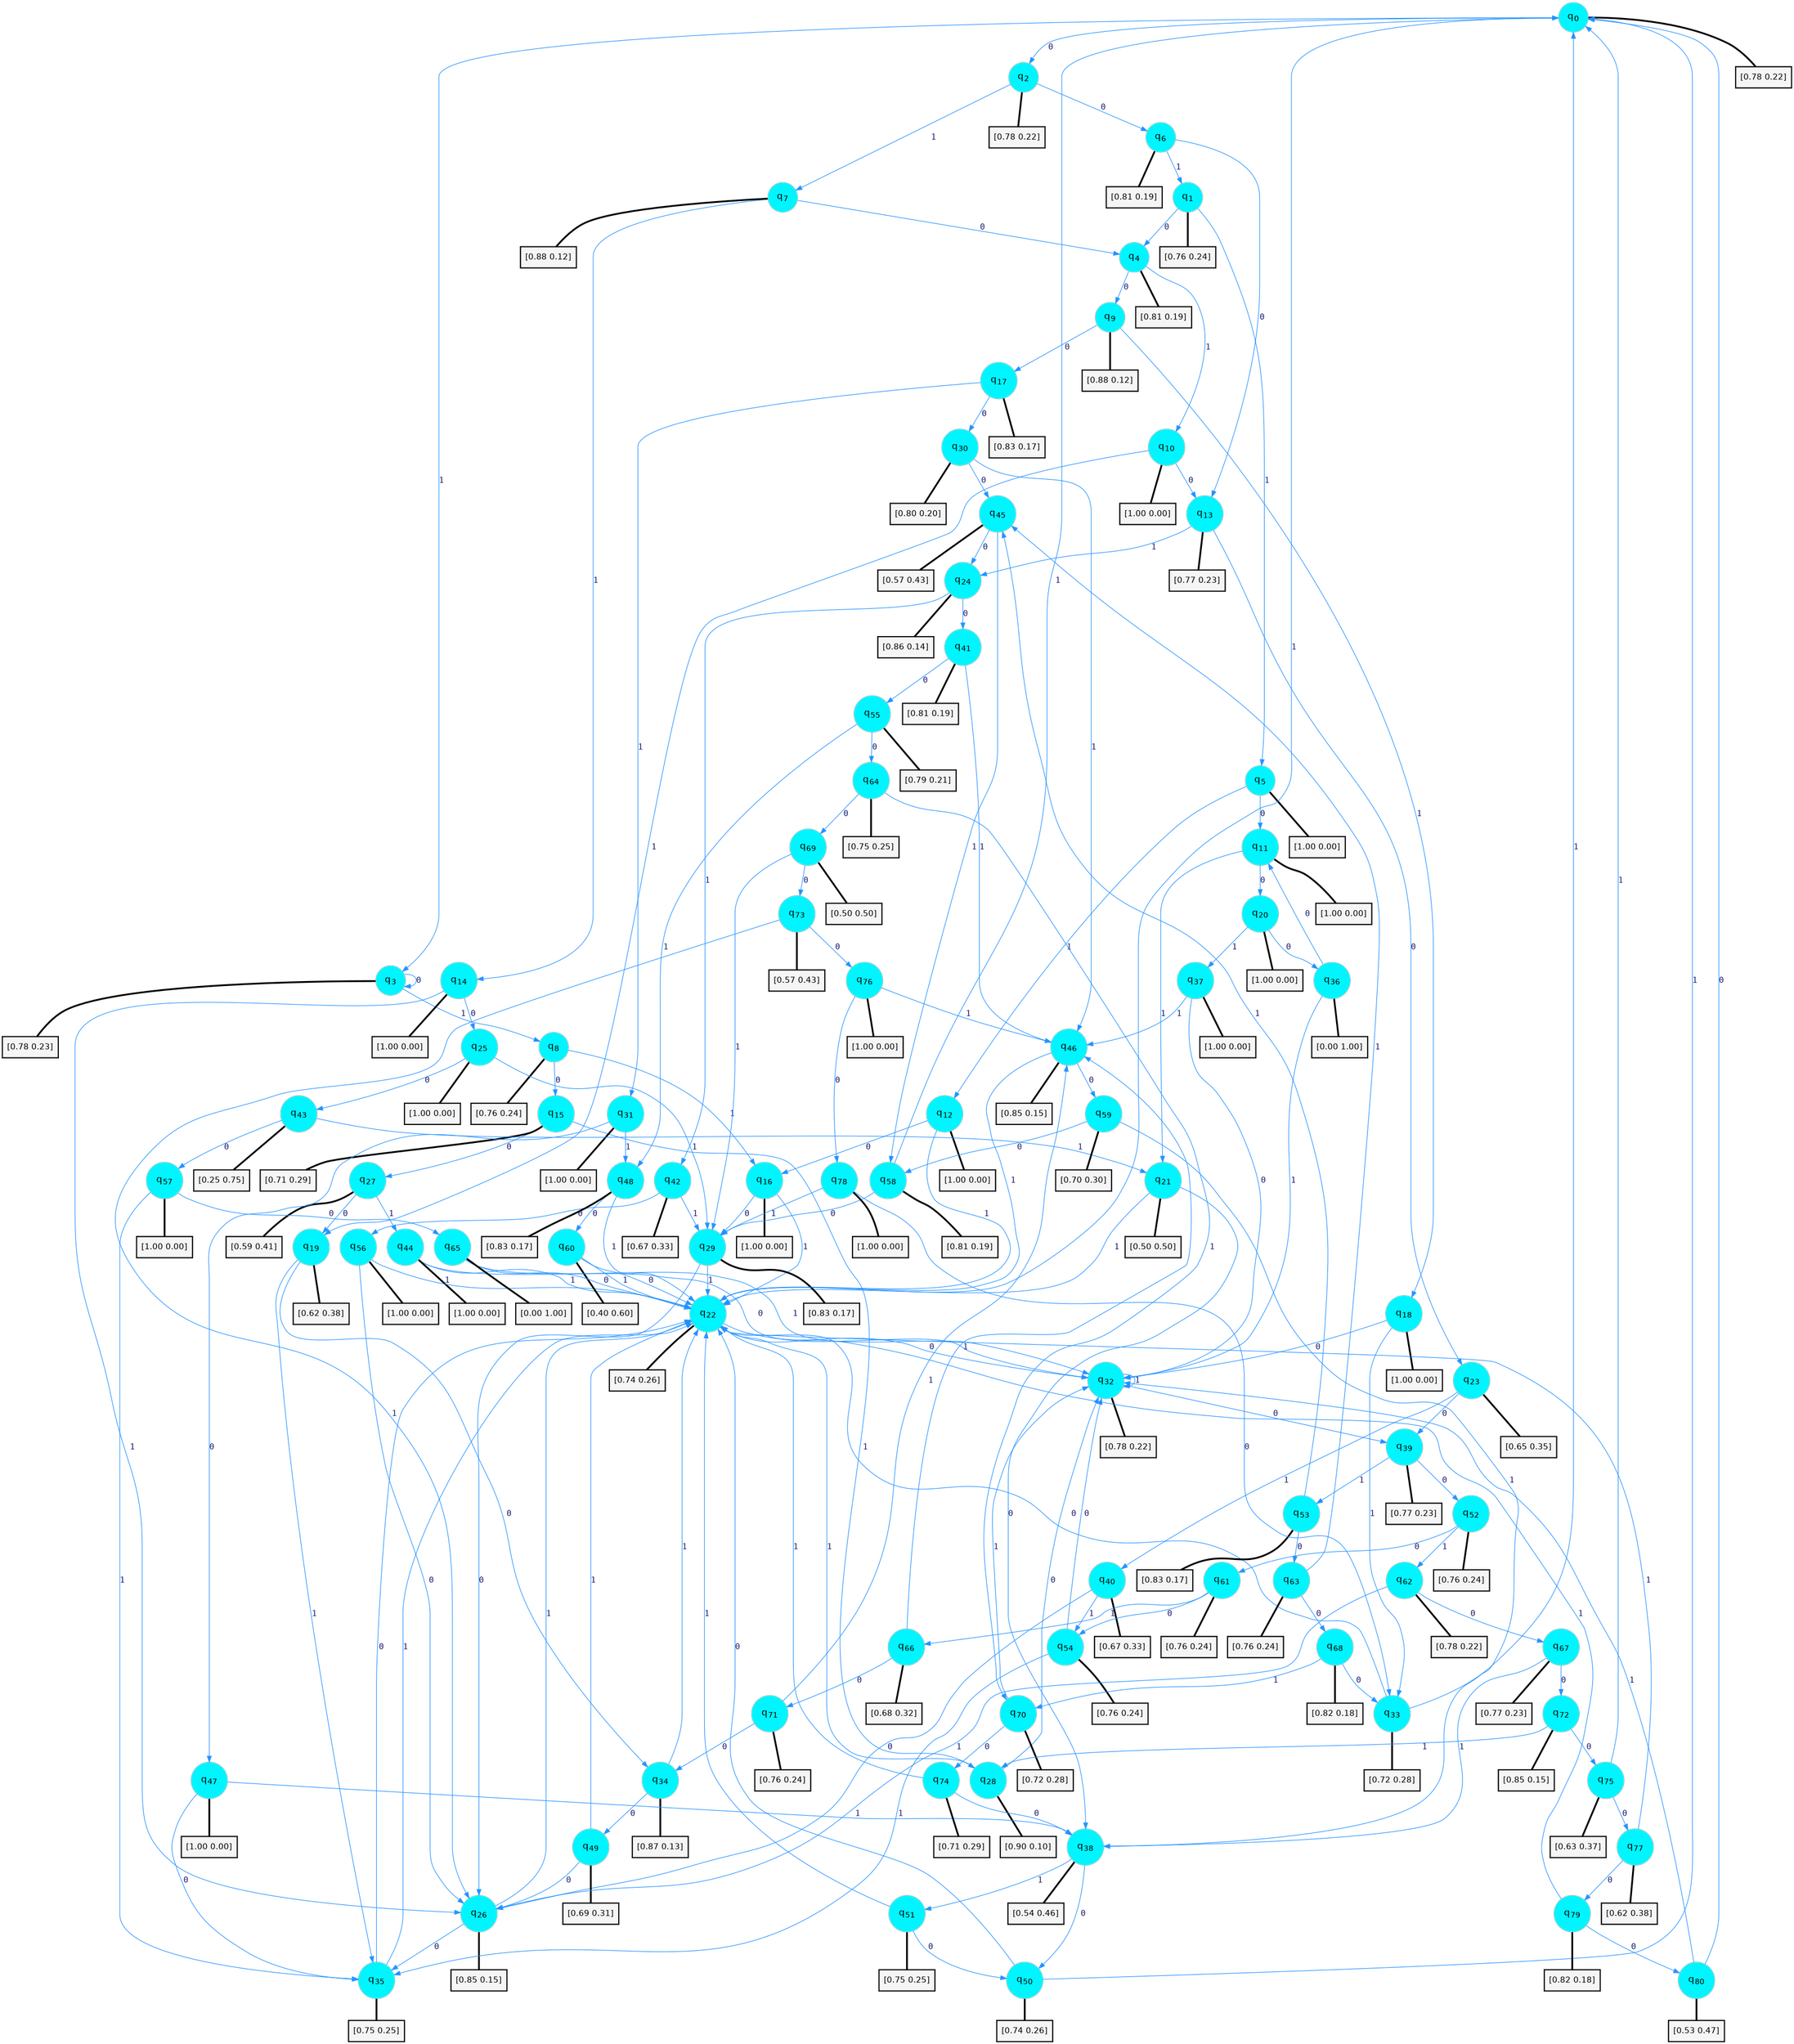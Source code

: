digraph G {
graph [
bgcolor=transparent, dpi=300, rankdir=TD, size="40,25"];
node [
color=gray, fillcolor=turquoise1, fontcolor=black, fontname=Helvetica, fontsize=16, fontweight=bold, shape=circle, style=filled];
edge [
arrowsize=1, color=dodgerblue1, fontcolor=midnightblue, fontname=courier, fontweight=bold, penwidth=1, style=solid, weight=20];
0[label=<q<SUB>0</SUB>>];
1[label=<q<SUB>1</SUB>>];
2[label=<q<SUB>2</SUB>>];
3[label=<q<SUB>3</SUB>>];
4[label=<q<SUB>4</SUB>>];
5[label=<q<SUB>5</SUB>>];
6[label=<q<SUB>6</SUB>>];
7[label=<q<SUB>7</SUB>>];
8[label=<q<SUB>8</SUB>>];
9[label=<q<SUB>9</SUB>>];
10[label=<q<SUB>10</SUB>>];
11[label=<q<SUB>11</SUB>>];
12[label=<q<SUB>12</SUB>>];
13[label=<q<SUB>13</SUB>>];
14[label=<q<SUB>14</SUB>>];
15[label=<q<SUB>15</SUB>>];
16[label=<q<SUB>16</SUB>>];
17[label=<q<SUB>17</SUB>>];
18[label=<q<SUB>18</SUB>>];
19[label=<q<SUB>19</SUB>>];
20[label=<q<SUB>20</SUB>>];
21[label=<q<SUB>21</SUB>>];
22[label=<q<SUB>22</SUB>>];
23[label=<q<SUB>23</SUB>>];
24[label=<q<SUB>24</SUB>>];
25[label=<q<SUB>25</SUB>>];
26[label=<q<SUB>26</SUB>>];
27[label=<q<SUB>27</SUB>>];
28[label=<q<SUB>28</SUB>>];
29[label=<q<SUB>29</SUB>>];
30[label=<q<SUB>30</SUB>>];
31[label=<q<SUB>31</SUB>>];
32[label=<q<SUB>32</SUB>>];
33[label=<q<SUB>33</SUB>>];
34[label=<q<SUB>34</SUB>>];
35[label=<q<SUB>35</SUB>>];
36[label=<q<SUB>36</SUB>>];
37[label=<q<SUB>37</SUB>>];
38[label=<q<SUB>38</SUB>>];
39[label=<q<SUB>39</SUB>>];
40[label=<q<SUB>40</SUB>>];
41[label=<q<SUB>41</SUB>>];
42[label=<q<SUB>42</SUB>>];
43[label=<q<SUB>43</SUB>>];
44[label=<q<SUB>44</SUB>>];
45[label=<q<SUB>45</SUB>>];
46[label=<q<SUB>46</SUB>>];
47[label=<q<SUB>47</SUB>>];
48[label=<q<SUB>48</SUB>>];
49[label=<q<SUB>49</SUB>>];
50[label=<q<SUB>50</SUB>>];
51[label=<q<SUB>51</SUB>>];
52[label=<q<SUB>52</SUB>>];
53[label=<q<SUB>53</SUB>>];
54[label=<q<SUB>54</SUB>>];
55[label=<q<SUB>55</SUB>>];
56[label=<q<SUB>56</SUB>>];
57[label=<q<SUB>57</SUB>>];
58[label=<q<SUB>58</SUB>>];
59[label=<q<SUB>59</SUB>>];
60[label=<q<SUB>60</SUB>>];
61[label=<q<SUB>61</SUB>>];
62[label=<q<SUB>62</SUB>>];
63[label=<q<SUB>63</SUB>>];
64[label=<q<SUB>64</SUB>>];
65[label=<q<SUB>65</SUB>>];
66[label=<q<SUB>66</SUB>>];
67[label=<q<SUB>67</SUB>>];
68[label=<q<SUB>68</SUB>>];
69[label=<q<SUB>69</SUB>>];
70[label=<q<SUB>70</SUB>>];
71[label=<q<SUB>71</SUB>>];
72[label=<q<SUB>72</SUB>>];
73[label=<q<SUB>73</SUB>>];
74[label=<q<SUB>74</SUB>>];
75[label=<q<SUB>75</SUB>>];
76[label=<q<SUB>76</SUB>>];
77[label=<q<SUB>77</SUB>>];
78[label=<q<SUB>78</SUB>>];
79[label=<q<SUB>79</SUB>>];
80[label=<q<SUB>80</SUB>>];
81[label="[0.78 0.22]", shape=box,fontcolor=black, fontname=Helvetica, fontsize=14, penwidth=2, fillcolor=whitesmoke,color=black];
82[label="[0.76 0.24]", shape=box,fontcolor=black, fontname=Helvetica, fontsize=14, penwidth=2, fillcolor=whitesmoke,color=black];
83[label="[0.78 0.22]", shape=box,fontcolor=black, fontname=Helvetica, fontsize=14, penwidth=2, fillcolor=whitesmoke,color=black];
84[label="[0.78 0.23]", shape=box,fontcolor=black, fontname=Helvetica, fontsize=14, penwidth=2, fillcolor=whitesmoke,color=black];
85[label="[0.81 0.19]", shape=box,fontcolor=black, fontname=Helvetica, fontsize=14, penwidth=2, fillcolor=whitesmoke,color=black];
86[label="[1.00 0.00]", shape=box,fontcolor=black, fontname=Helvetica, fontsize=14, penwidth=2, fillcolor=whitesmoke,color=black];
87[label="[0.81 0.19]", shape=box,fontcolor=black, fontname=Helvetica, fontsize=14, penwidth=2, fillcolor=whitesmoke,color=black];
88[label="[0.88 0.12]", shape=box,fontcolor=black, fontname=Helvetica, fontsize=14, penwidth=2, fillcolor=whitesmoke,color=black];
89[label="[0.76 0.24]", shape=box,fontcolor=black, fontname=Helvetica, fontsize=14, penwidth=2, fillcolor=whitesmoke,color=black];
90[label="[0.88 0.12]", shape=box,fontcolor=black, fontname=Helvetica, fontsize=14, penwidth=2, fillcolor=whitesmoke,color=black];
91[label="[1.00 0.00]", shape=box,fontcolor=black, fontname=Helvetica, fontsize=14, penwidth=2, fillcolor=whitesmoke,color=black];
92[label="[1.00 0.00]", shape=box,fontcolor=black, fontname=Helvetica, fontsize=14, penwidth=2, fillcolor=whitesmoke,color=black];
93[label="[1.00 0.00]", shape=box,fontcolor=black, fontname=Helvetica, fontsize=14, penwidth=2, fillcolor=whitesmoke,color=black];
94[label="[0.77 0.23]", shape=box,fontcolor=black, fontname=Helvetica, fontsize=14, penwidth=2, fillcolor=whitesmoke,color=black];
95[label="[1.00 0.00]", shape=box,fontcolor=black, fontname=Helvetica, fontsize=14, penwidth=2, fillcolor=whitesmoke,color=black];
96[label="[0.71 0.29]", shape=box,fontcolor=black, fontname=Helvetica, fontsize=14, penwidth=2, fillcolor=whitesmoke,color=black];
97[label="[1.00 0.00]", shape=box,fontcolor=black, fontname=Helvetica, fontsize=14, penwidth=2, fillcolor=whitesmoke,color=black];
98[label="[0.83 0.17]", shape=box,fontcolor=black, fontname=Helvetica, fontsize=14, penwidth=2, fillcolor=whitesmoke,color=black];
99[label="[1.00 0.00]", shape=box,fontcolor=black, fontname=Helvetica, fontsize=14, penwidth=2, fillcolor=whitesmoke,color=black];
100[label="[0.62 0.38]", shape=box,fontcolor=black, fontname=Helvetica, fontsize=14, penwidth=2, fillcolor=whitesmoke,color=black];
101[label="[1.00 0.00]", shape=box,fontcolor=black, fontname=Helvetica, fontsize=14, penwidth=2, fillcolor=whitesmoke,color=black];
102[label="[0.50 0.50]", shape=box,fontcolor=black, fontname=Helvetica, fontsize=14, penwidth=2, fillcolor=whitesmoke,color=black];
103[label="[0.74 0.26]", shape=box,fontcolor=black, fontname=Helvetica, fontsize=14, penwidth=2, fillcolor=whitesmoke,color=black];
104[label="[0.65 0.35]", shape=box,fontcolor=black, fontname=Helvetica, fontsize=14, penwidth=2, fillcolor=whitesmoke,color=black];
105[label="[0.86 0.14]", shape=box,fontcolor=black, fontname=Helvetica, fontsize=14, penwidth=2, fillcolor=whitesmoke,color=black];
106[label="[1.00 0.00]", shape=box,fontcolor=black, fontname=Helvetica, fontsize=14, penwidth=2, fillcolor=whitesmoke,color=black];
107[label="[0.85 0.15]", shape=box,fontcolor=black, fontname=Helvetica, fontsize=14, penwidth=2, fillcolor=whitesmoke,color=black];
108[label="[0.59 0.41]", shape=box,fontcolor=black, fontname=Helvetica, fontsize=14, penwidth=2, fillcolor=whitesmoke,color=black];
109[label="[0.90 0.10]", shape=box,fontcolor=black, fontname=Helvetica, fontsize=14, penwidth=2, fillcolor=whitesmoke,color=black];
110[label="[0.83 0.17]", shape=box,fontcolor=black, fontname=Helvetica, fontsize=14, penwidth=2, fillcolor=whitesmoke,color=black];
111[label="[0.80 0.20]", shape=box,fontcolor=black, fontname=Helvetica, fontsize=14, penwidth=2, fillcolor=whitesmoke,color=black];
112[label="[1.00 0.00]", shape=box,fontcolor=black, fontname=Helvetica, fontsize=14, penwidth=2, fillcolor=whitesmoke,color=black];
113[label="[0.78 0.22]", shape=box,fontcolor=black, fontname=Helvetica, fontsize=14, penwidth=2, fillcolor=whitesmoke,color=black];
114[label="[0.72 0.28]", shape=box,fontcolor=black, fontname=Helvetica, fontsize=14, penwidth=2, fillcolor=whitesmoke,color=black];
115[label="[0.87 0.13]", shape=box,fontcolor=black, fontname=Helvetica, fontsize=14, penwidth=2, fillcolor=whitesmoke,color=black];
116[label="[0.75 0.25]", shape=box,fontcolor=black, fontname=Helvetica, fontsize=14, penwidth=2, fillcolor=whitesmoke,color=black];
117[label="[0.00 1.00]", shape=box,fontcolor=black, fontname=Helvetica, fontsize=14, penwidth=2, fillcolor=whitesmoke,color=black];
118[label="[1.00 0.00]", shape=box,fontcolor=black, fontname=Helvetica, fontsize=14, penwidth=2, fillcolor=whitesmoke,color=black];
119[label="[0.54 0.46]", shape=box,fontcolor=black, fontname=Helvetica, fontsize=14, penwidth=2, fillcolor=whitesmoke,color=black];
120[label="[0.77 0.23]", shape=box,fontcolor=black, fontname=Helvetica, fontsize=14, penwidth=2, fillcolor=whitesmoke,color=black];
121[label="[0.67 0.33]", shape=box,fontcolor=black, fontname=Helvetica, fontsize=14, penwidth=2, fillcolor=whitesmoke,color=black];
122[label="[0.81 0.19]", shape=box,fontcolor=black, fontname=Helvetica, fontsize=14, penwidth=2, fillcolor=whitesmoke,color=black];
123[label="[0.67 0.33]", shape=box,fontcolor=black, fontname=Helvetica, fontsize=14, penwidth=2, fillcolor=whitesmoke,color=black];
124[label="[0.25 0.75]", shape=box,fontcolor=black, fontname=Helvetica, fontsize=14, penwidth=2, fillcolor=whitesmoke,color=black];
125[label="[1.00 0.00]", shape=box,fontcolor=black, fontname=Helvetica, fontsize=14, penwidth=2, fillcolor=whitesmoke,color=black];
126[label="[0.57 0.43]", shape=box,fontcolor=black, fontname=Helvetica, fontsize=14, penwidth=2, fillcolor=whitesmoke,color=black];
127[label="[0.85 0.15]", shape=box,fontcolor=black, fontname=Helvetica, fontsize=14, penwidth=2, fillcolor=whitesmoke,color=black];
128[label="[1.00 0.00]", shape=box,fontcolor=black, fontname=Helvetica, fontsize=14, penwidth=2, fillcolor=whitesmoke,color=black];
129[label="[0.83 0.17]", shape=box,fontcolor=black, fontname=Helvetica, fontsize=14, penwidth=2, fillcolor=whitesmoke,color=black];
130[label="[0.69 0.31]", shape=box,fontcolor=black, fontname=Helvetica, fontsize=14, penwidth=2, fillcolor=whitesmoke,color=black];
131[label="[0.74 0.26]", shape=box,fontcolor=black, fontname=Helvetica, fontsize=14, penwidth=2, fillcolor=whitesmoke,color=black];
132[label="[0.75 0.25]", shape=box,fontcolor=black, fontname=Helvetica, fontsize=14, penwidth=2, fillcolor=whitesmoke,color=black];
133[label="[0.76 0.24]", shape=box,fontcolor=black, fontname=Helvetica, fontsize=14, penwidth=2, fillcolor=whitesmoke,color=black];
134[label="[0.83 0.17]", shape=box,fontcolor=black, fontname=Helvetica, fontsize=14, penwidth=2, fillcolor=whitesmoke,color=black];
135[label="[0.76 0.24]", shape=box,fontcolor=black, fontname=Helvetica, fontsize=14, penwidth=2, fillcolor=whitesmoke,color=black];
136[label="[0.79 0.21]", shape=box,fontcolor=black, fontname=Helvetica, fontsize=14, penwidth=2, fillcolor=whitesmoke,color=black];
137[label="[1.00 0.00]", shape=box,fontcolor=black, fontname=Helvetica, fontsize=14, penwidth=2, fillcolor=whitesmoke,color=black];
138[label="[1.00 0.00]", shape=box,fontcolor=black, fontname=Helvetica, fontsize=14, penwidth=2, fillcolor=whitesmoke,color=black];
139[label="[0.81 0.19]", shape=box,fontcolor=black, fontname=Helvetica, fontsize=14, penwidth=2, fillcolor=whitesmoke,color=black];
140[label="[0.70 0.30]", shape=box,fontcolor=black, fontname=Helvetica, fontsize=14, penwidth=2, fillcolor=whitesmoke,color=black];
141[label="[0.40 0.60]", shape=box,fontcolor=black, fontname=Helvetica, fontsize=14, penwidth=2, fillcolor=whitesmoke,color=black];
142[label="[0.76 0.24]", shape=box,fontcolor=black, fontname=Helvetica, fontsize=14, penwidth=2, fillcolor=whitesmoke,color=black];
143[label="[0.78 0.22]", shape=box,fontcolor=black, fontname=Helvetica, fontsize=14, penwidth=2, fillcolor=whitesmoke,color=black];
144[label="[0.76 0.24]", shape=box,fontcolor=black, fontname=Helvetica, fontsize=14, penwidth=2, fillcolor=whitesmoke,color=black];
145[label="[0.75 0.25]", shape=box,fontcolor=black, fontname=Helvetica, fontsize=14, penwidth=2, fillcolor=whitesmoke,color=black];
146[label="[0.00 1.00]", shape=box,fontcolor=black, fontname=Helvetica, fontsize=14, penwidth=2, fillcolor=whitesmoke,color=black];
147[label="[0.68 0.32]", shape=box,fontcolor=black, fontname=Helvetica, fontsize=14, penwidth=2, fillcolor=whitesmoke,color=black];
148[label="[0.77 0.23]", shape=box,fontcolor=black, fontname=Helvetica, fontsize=14, penwidth=2, fillcolor=whitesmoke,color=black];
149[label="[0.82 0.18]", shape=box,fontcolor=black, fontname=Helvetica, fontsize=14, penwidth=2, fillcolor=whitesmoke,color=black];
150[label="[0.50 0.50]", shape=box,fontcolor=black, fontname=Helvetica, fontsize=14, penwidth=2, fillcolor=whitesmoke,color=black];
151[label="[0.72 0.28]", shape=box,fontcolor=black, fontname=Helvetica, fontsize=14, penwidth=2, fillcolor=whitesmoke,color=black];
152[label="[0.76 0.24]", shape=box,fontcolor=black, fontname=Helvetica, fontsize=14, penwidth=2, fillcolor=whitesmoke,color=black];
153[label="[0.85 0.15]", shape=box,fontcolor=black, fontname=Helvetica, fontsize=14, penwidth=2, fillcolor=whitesmoke,color=black];
154[label="[0.57 0.43]", shape=box,fontcolor=black, fontname=Helvetica, fontsize=14, penwidth=2, fillcolor=whitesmoke,color=black];
155[label="[0.71 0.29]", shape=box,fontcolor=black, fontname=Helvetica, fontsize=14, penwidth=2, fillcolor=whitesmoke,color=black];
156[label="[0.63 0.37]", shape=box,fontcolor=black, fontname=Helvetica, fontsize=14, penwidth=2, fillcolor=whitesmoke,color=black];
157[label="[1.00 0.00]", shape=box,fontcolor=black, fontname=Helvetica, fontsize=14, penwidth=2, fillcolor=whitesmoke,color=black];
158[label="[0.62 0.38]", shape=box,fontcolor=black, fontname=Helvetica, fontsize=14, penwidth=2, fillcolor=whitesmoke,color=black];
159[label="[1.00 0.00]", shape=box,fontcolor=black, fontname=Helvetica, fontsize=14, penwidth=2, fillcolor=whitesmoke,color=black];
160[label="[0.82 0.18]", shape=box,fontcolor=black, fontname=Helvetica, fontsize=14, penwidth=2, fillcolor=whitesmoke,color=black];
161[label="[0.53 0.47]", shape=box,fontcolor=black, fontname=Helvetica, fontsize=14, penwidth=2, fillcolor=whitesmoke,color=black];
0->2 [label=0];
0->3 [label=1];
0->81 [arrowhead=none, penwidth=3,color=black];
1->4 [label=0];
1->5 [label=1];
1->82 [arrowhead=none, penwidth=3,color=black];
2->6 [label=0];
2->7 [label=1];
2->83 [arrowhead=none, penwidth=3,color=black];
3->3 [label=0];
3->8 [label=1];
3->84 [arrowhead=none, penwidth=3,color=black];
4->9 [label=0];
4->10 [label=1];
4->85 [arrowhead=none, penwidth=3,color=black];
5->11 [label=0];
5->12 [label=1];
5->86 [arrowhead=none, penwidth=3,color=black];
6->13 [label=0];
6->1 [label=1];
6->87 [arrowhead=none, penwidth=3,color=black];
7->4 [label=0];
7->14 [label=1];
7->88 [arrowhead=none, penwidth=3,color=black];
8->15 [label=0];
8->16 [label=1];
8->89 [arrowhead=none, penwidth=3,color=black];
9->17 [label=0];
9->18 [label=1];
9->90 [arrowhead=none, penwidth=3,color=black];
10->13 [label=0];
10->19 [label=1];
10->91 [arrowhead=none, penwidth=3,color=black];
11->20 [label=0];
11->21 [label=1];
11->92 [arrowhead=none, penwidth=3,color=black];
12->16 [label=0];
12->22 [label=1];
12->93 [arrowhead=none, penwidth=3,color=black];
13->23 [label=0];
13->24 [label=1];
13->94 [arrowhead=none, penwidth=3,color=black];
14->25 [label=0];
14->26 [label=1];
14->95 [arrowhead=none, penwidth=3,color=black];
15->27 [label=0];
15->28 [label=1];
15->96 [arrowhead=none, penwidth=3,color=black];
16->29 [label=0];
16->22 [label=1];
16->97 [arrowhead=none, penwidth=3,color=black];
17->30 [label=0];
17->31 [label=1];
17->98 [arrowhead=none, penwidth=3,color=black];
18->32 [label=0];
18->33 [label=1];
18->99 [arrowhead=none, penwidth=3,color=black];
19->34 [label=0];
19->35 [label=1];
19->100 [arrowhead=none, penwidth=3,color=black];
20->36 [label=0];
20->37 [label=1];
20->101 [arrowhead=none, penwidth=3,color=black];
21->38 [label=0];
21->22 [label=1];
21->102 [arrowhead=none, penwidth=3,color=black];
22->32 [label=0];
22->0 [label=1];
22->103 [arrowhead=none, penwidth=3,color=black];
23->39 [label=0];
23->40 [label=1];
23->104 [arrowhead=none, penwidth=3,color=black];
24->41 [label=0];
24->42 [label=1];
24->105 [arrowhead=none, penwidth=3,color=black];
25->43 [label=0];
25->29 [label=1];
25->106 [arrowhead=none, penwidth=3,color=black];
26->35 [label=0];
26->22 [label=1];
26->107 [arrowhead=none, penwidth=3,color=black];
27->19 [label=0];
27->44 [label=1];
27->108 [arrowhead=none, penwidth=3,color=black];
28->32 [label=0];
28->22 [label=1];
28->109 [arrowhead=none, penwidth=3,color=black];
29->26 [label=0];
29->22 [label=1];
29->110 [arrowhead=none, penwidth=3,color=black];
30->45 [label=0];
30->46 [label=1];
30->111 [arrowhead=none, penwidth=3,color=black];
31->47 [label=0];
31->48 [label=1];
31->112 [arrowhead=none, penwidth=3,color=black];
32->39 [label=0];
32->32 [label=1];
32->113 [arrowhead=none, penwidth=3,color=black];
33->22 [label=0];
33->0 [label=1];
33->114 [arrowhead=none, penwidth=3,color=black];
34->49 [label=0];
34->22 [label=1];
34->115 [arrowhead=none, penwidth=3,color=black];
35->22 [label=0];
35->22 [label=1];
35->116 [arrowhead=none, penwidth=3,color=black];
36->11 [label=0];
36->32 [label=1];
36->117 [arrowhead=none, penwidth=3,color=black];
37->32 [label=0];
37->46 [label=1];
37->118 [arrowhead=none, penwidth=3,color=black];
38->50 [label=0];
38->51 [label=1];
38->119 [arrowhead=none, penwidth=3,color=black];
39->52 [label=0];
39->53 [label=1];
39->120 [arrowhead=none, penwidth=3,color=black];
40->26 [label=0];
40->54 [label=1];
40->121 [arrowhead=none, penwidth=3,color=black];
41->55 [label=0];
41->46 [label=1];
41->122 [arrowhead=none, penwidth=3,color=black];
42->56 [label=0];
42->29 [label=1];
42->123 [arrowhead=none, penwidth=3,color=black];
43->57 [label=0];
43->21 [label=1];
43->124 [arrowhead=none, penwidth=3,color=black];
44->32 [label=0];
44->22 [label=1];
44->125 [arrowhead=none, penwidth=3,color=black];
45->24 [label=0];
45->58 [label=1];
45->126 [arrowhead=none, penwidth=3,color=black];
46->59 [label=0];
46->22 [label=1];
46->127 [arrowhead=none, penwidth=3,color=black];
47->35 [label=0];
47->38 [label=1];
47->128 [arrowhead=none, penwidth=3,color=black];
48->60 [label=0];
48->22 [label=1];
48->129 [arrowhead=none, penwidth=3,color=black];
49->26 [label=0];
49->22 [label=1];
49->130 [arrowhead=none, penwidth=3,color=black];
50->22 [label=0];
50->0 [label=1];
50->131 [arrowhead=none, penwidth=3,color=black];
51->50 [label=0];
51->22 [label=1];
51->132 [arrowhead=none, penwidth=3,color=black];
52->61 [label=0];
52->62 [label=1];
52->133 [arrowhead=none, penwidth=3,color=black];
53->63 [label=0];
53->45 [label=1];
53->134 [arrowhead=none, penwidth=3,color=black];
54->32 [label=0];
54->35 [label=1];
54->135 [arrowhead=none, penwidth=3,color=black];
55->64 [label=0];
55->48 [label=1];
55->136 [arrowhead=none, penwidth=3,color=black];
56->26 [label=0];
56->22 [label=1];
56->137 [arrowhead=none, penwidth=3,color=black];
57->65 [label=0];
57->35 [label=1];
57->138 [arrowhead=none, penwidth=3,color=black];
58->29 [label=0];
58->0 [label=1];
58->139 [arrowhead=none, penwidth=3,color=black];
59->58 [label=0];
59->38 [label=1];
59->140 [arrowhead=none, penwidth=3,color=black];
60->22 [label=0];
60->22 [label=1];
60->141 [arrowhead=none, penwidth=3,color=black];
61->54 [label=0];
61->66 [label=1];
61->142 [arrowhead=none, penwidth=3,color=black];
62->67 [label=0];
62->26 [label=1];
62->143 [arrowhead=none, penwidth=3,color=black];
63->68 [label=0];
63->45 [label=1];
63->144 [arrowhead=none, penwidth=3,color=black];
64->69 [label=0];
64->70 [label=1];
64->145 [arrowhead=none, penwidth=3,color=black];
65->22 [label=0];
65->32 [label=1];
65->146 [arrowhead=none, penwidth=3,color=black];
66->71 [label=0];
66->46 [label=1];
66->147 [arrowhead=none, penwidth=3,color=black];
67->72 [label=0];
67->38 [label=1];
67->148 [arrowhead=none, penwidth=3,color=black];
68->33 [label=0];
68->70 [label=1];
68->149 [arrowhead=none, penwidth=3,color=black];
69->73 [label=0];
69->29 [label=1];
69->150 [arrowhead=none, penwidth=3,color=black];
70->74 [label=0];
70->32 [label=1];
70->151 [arrowhead=none, penwidth=3,color=black];
71->34 [label=0];
71->46 [label=1];
71->152 [arrowhead=none, penwidth=3,color=black];
72->75 [label=0];
72->28 [label=1];
72->153 [arrowhead=none, penwidth=3,color=black];
73->76 [label=0];
73->26 [label=1];
73->154 [arrowhead=none, penwidth=3,color=black];
74->38 [label=0];
74->22 [label=1];
74->155 [arrowhead=none, penwidth=3,color=black];
75->77 [label=0];
75->0 [label=1];
75->156 [arrowhead=none, penwidth=3,color=black];
76->78 [label=0];
76->46 [label=1];
76->157 [arrowhead=none, penwidth=3,color=black];
77->79 [label=0];
77->22 [label=1];
77->158 [arrowhead=none, penwidth=3,color=black];
78->33 [label=0];
78->29 [label=1];
78->159 [arrowhead=none, penwidth=3,color=black];
79->80 [label=0];
79->22 [label=1];
79->160 [arrowhead=none, penwidth=3,color=black];
80->0 [label=0];
80->32 [label=1];
80->161 [arrowhead=none, penwidth=3,color=black];
}
